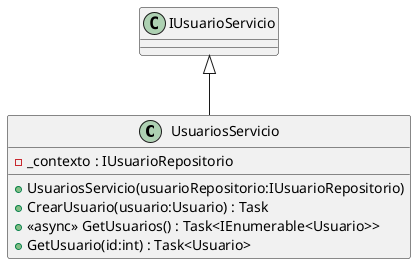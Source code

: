 @startuml
class UsuariosServicio {
    - _contexto : IUsuarioRepositorio
    + UsuariosServicio(usuarioRepositorio:IUsuarioRepositorio)
    + CrearUsuario(usuario:Usuario) : Task
    + <<async>> GetUsuarios() : Task<IEnumerable<Usuario>>
    + GetUsuario(id:int) : Task<Usuario>
}
IUsuarioServicio <|-- UsuariosServicio
@enduml
